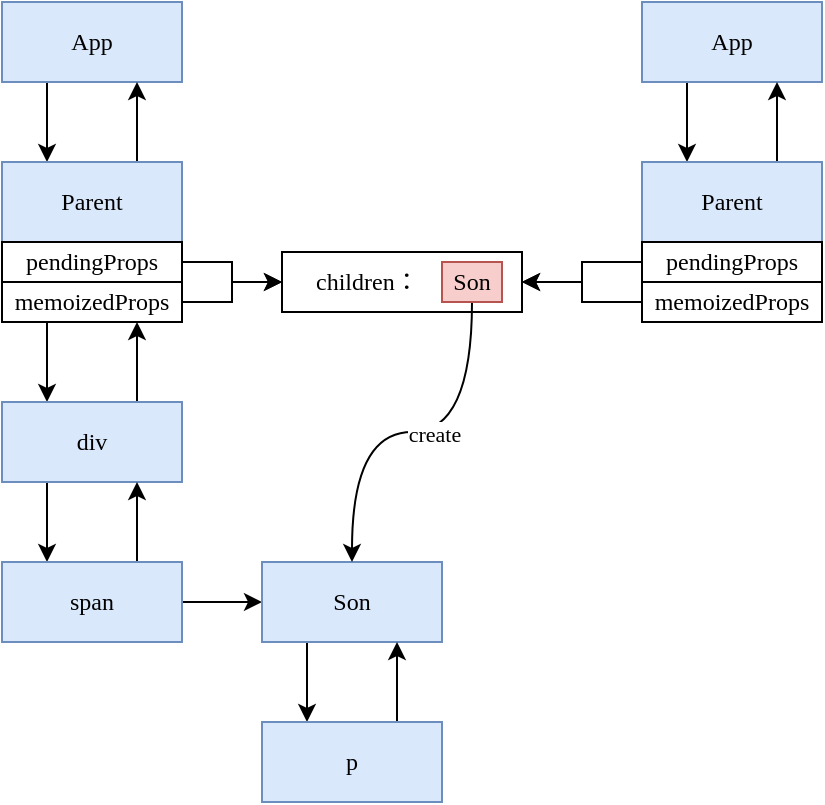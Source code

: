 <mxfile version="14.2.4" type="embed">
    <diagram id="UGyoffJLYDz44e76maz6" name="第 1 页">
        <mxGraphModel dx="164" dy="373" grid="1" gridSize="10" guides="1" tooltips="1" connect="1" arrows="1" fold="1" page="1" pageScale="1" pageWidth="827" pageHeight="1169" math="0" shadow="0">
            <root>
                <mxCell id="0"/>
                <mxCell id="1" parent="0"/>
                <mxCell id="D8hOmeCMNjnSMBlBtHZv-15" style="edgeStyle=orthogonalEdgeStyle;orthogonalLoop=1;jettySize=auto;html=1;exitX=0.25;exitY=1;exitDx=0;exitDy=0;entryX=0.25;entryY=0;entryDx=0;entryDy=0;rounded=0;fontFamily=Comic Sans MS;" parent="1" source="D8hOmeCMNjnSMBlBtHZv-1" target="D8hOmeCMNjnSMBlBtHZv-2" edge="1">
                    <mxGeometry relative="1" as="geometry"/>
                </mxCell>
                <mxCell id="D8hOmeCMNjnSMBlBtHZv-1" value="App" style="rounded=0;whiteSpace=wrap;html=1;fillColor=#dae8fc;strokeColor=#6c8ebf;fontFamily=Comic Sans MS;" parent="1" vertex="1">
                    <mxGeometry x="240" y="200" width="90" height="40" as="geometry"/>
                </mxCell>
                <mxCell id="D8hOmeCMNjnSMBlBtHZv-16" style="edgeStyle=orthogonalEdgeStyle;rounded=0;orthogonalLoop=1;jettySize=auto;html=1;exitX=0.75;exitY=0;exitDx=0;exitDy=0;entryX=0.75;entryY=1;entryDx=0;entryDy=0;fontFamily=Comic Sans MS;" parent="1" source="D8hOmeCMNjnSMBlBtHZv-2" target="D8hOmeCMNjnSMBlBtHZv-1" edge="1">
                    <mxGeometry relative="1" as="geometry"/>
                </mxCell>
                <mxCell id="D8hOmeCMNjnSMBlBtHZv-2" value="Parent" style="rounded=0;whiteSpace=wrap;html=1;fillColor=#dae8fc;strokeColor=#6c8ebf;fontFamily=Comic Sans MS;" parent="1" vertex="1">
                    <mxGeometry x="240" y="280" width="90" height="40" as="geometry"/>
                </mxCell>
                <mxCell id="D8hOmeCMNjnSMBlBtHZv-28" style="edgeStyle=orthogonalEdgeStyle;rounded=0;orthogonalLoop=1;jettySize=auto;html=1;exitX=1;exitY=0.5;exitDx=0;exitDy=0;entryX=0;entryY=0.5;entryDx=0;entryDy=0;fontFamily=Comic Sans MS;" parent="1" source="D8hOmeCMNjnSMBlBtHZv-3" target="D8hOmeCMNjnSMBlBtHZv-27" edge="1">
                    <mxGeometry relative="1" as="geometry"/>
                </mxCell>
                <mxCell id="D8hOmeCMNjnSMBlBtHZv-3" value="pendingProps" style="rounded=0;whiteSpace=wrap;html=1;fontFamily=Comic Sans MS;" parent="1" vertex="1">
                    <mxGeometry x="240" y="320" width="90" height="20" as="geometry"/>
                </mxCell>
                <mxCell id="D8hOmeCMNjnSMBlBtHZv-17" style="edgeStyle=orthogonalEdgeStyle;rounded=0;orthogonalLoop=1;jettySize=auto;html=1;exitX=0.25;exitY=1;exitDx=0;exitDy=0;entryX=0.25;entryY=0;entryDx=0;entryDy=0;fontFamily=Comic Sans MS;" parent="1" source="D8hOmeCMNjnSMBlBtHZv-6" target="D8hOmeCMNjnSMBlBtHZv-10" edge="1">
                    <mxGeometry relative="1" as="geometry"/>
                </mxCell>
                <mxCell id="D8hOmeCMNjnSMBlBtHZv-29" style="edgeStyle=orthogonalEdgeStyle;rounded=0;orthogonalLoop=1;jettySize=auto;html=1;exitX=1;exitY=0.5;exitDx=0;exitDy=0;entryX=0;entryY=0.5;entryDx=0;entryDy=0;fontFamily=Comic Sans MS;" parent="1" source="D8hOmeCMNjnSMBlBtHZv-6" target="D8hOmeCMNjnSMBlBtHZv-27" edge="1">
                    <mxGeometry relative="1" as="geometry"/>
                </mxCell>
                <mxCell id="D8hOmeCMNjnSMBlBtHZv-6" value="memoizedProps" style="rounded=0;whiteSpace=wrap;html=1;fontFamily=Comic Sans MS;" parent="1" vertex="1">
                    <mxGeometry x="240" y="340" width="90" height="20" as="geometry"/>
                </mxCell>
                <mxCell id="D8hOmeCMNjnSMBlBtHZv-18" style="edgeStyle=orthogonalEdgeStyle;rounded=0;orthogonalLoop=1;jettySize=auto;html=1;exitX=0.75;exitY=0;exitDx=0;exitDy=0;entryX=0.75;entryY=1;entryDx=0;entryDy=0;fontFamily=Comic Sans MS;" parent="1" source="D8hOmeCMNjnSMBlBtHZv-10" target="D8hOmeCMNjnSMBlBtHZv-6" edge="1">
                    <mxGeometry relative="1" as="geometry"/>
                </mxCell>
                <mxCell id="D8hOmeCMNjnSMBlBtHZv-19" style="edgeStyle=orthogonalEdgeStyle;rounded=0;orthogonalLoop=1;jettySize=auto;html=1;exitX=0.25;exitY=1;exitDx=0;exitDy=0;entryX=0.25;entryY=0;entryDx=0;entryDy=0;fontFamily=Comic Sans MS;" parent="1" source="D8hOmeCMNjnSMBlBtHZv-10" target="D8hOmeCMNjnSMBlBtHZv-11" edge="1">
                    <mxGeometry relative="1" as="geometry"/>
                </mxCell>
                <mxCell id="D8hOmeCMNjnSMBlBtHZv-10" value="div" style="rounded=0;whiteSpace=wrap;html=1;fillColor=#dae8fc;strokeColor=#6c8ebf;fontFamily=Comic Sans MS;" parent="1" vertex="1">
                    <mxGeometry x="240" y="400" width="90" height="40" as="geometry"/>
                </mxCell>
                <mxCell id="D8hOmeCMNjnSMBlBtHZv-21" style="edgeStyle=orthogonalEdgeStyle;rounded=0;orthogonalLoop=1;jettySize=auto;html=1;exitX=0.75;exitY=0;exitDx=0;exitDy=0;entryX=0.75;entryY=1;entryDx=0;entryDy=0;fontFamily=Comic Sans MS;" parent="1" source="D8hOmeCMNjnSMBlBtHZv-11" target="D8hOmeCMNjnSMBlBtHZv-10" edge="1">
                    <mxGeometry relative="1" as="geometry"/>
                </mxCell>
                <mxCell id="D8hOmeCMNjnSMBlBtHZv-22" style="edgeStyle=orthogonalEdgeStyle;rounded=0;orthogonalLoop=1;jettySize=auto;html=1;exitX=1;exitY=0.5;exitDx=0;exitDy=0;entryX=0;entryY=0.5;entryDx=0;entryDy=0;fontFamily=Comic Sans MS;" parent="1" source="D8hOmeCMNjnSMBlBtHZv-11" target="D8hOmeCMNjnSMBlBtHZv-12" edge="1">
                    <mxGeometry relative="1" as="geometry"/>
                </mxCell>
                <mxCell id="D8hOmeCMNjnSMBlBtHZv-11" value="span" style="rounded=0;whiteSpace=wrap;html=1;fillColor=#dae8fc;strokeColor=#6c8ebf;fontFamily=Comic Sans MS;" parent="1" vertex="1">
                    <mxGeometry x="240" y="480" width="90" height="40" as="geometry"/>
                </mxCell>
                <mxCell id="D8hOmeCMNjnSMBlBtHZv-23" style="edgeStyle=orthogonalEdgeStyle;rounded=0;orthogonalLoop=1;jettySize=auto;html=1;exitX=0.25;exitY=1;exitDx=0;exitDy=0;entryX=0.25;entryY=0;entryDx=0;entryDy=0;fontFamily=Comic Sans MS;" parent="1" source="D8hOmeCMNjnSMBlBtHZv-12" target="D8hOmeCMNjnSMBlBtHZv-13" edge="1">
                    <mxGeometry relative="1" as="geometry"/>
                </mxCell>
                <mxCell id="D8hOmeCMNjnSMBlBtHZv-12" value="Son" style="rounded=0;whiteSpace=wrap;html=1;fillColor=#dae8fc;strokeColor=#6c8ebf;fontFamily=Comic Sans MS;" parent="1" vertex="1">
                    <mxGeometry x="370" y="480" width="90" height="40" as="geometry"/>
                </mxCell>
                <mxCell id="D8hOmeCMNjnSMBlBtHZv-24" style="edgeStyle=orthogonalEdgeStyle;rounded=0;orthogonalLoop=1;jettySize=auto;html=1;exitX=0.75;exitY=0;exitDx=0;exitDy=0;entryX=0.75;entryY=1;entryDx=0;entryDy=0;fontFamily=Comic Sans MS;" parent="1" source="D8hOmeCMNjnSMBlBtHZv-13" target="D8hOmeCMNjnSMBlBtHZv-12" edge="1">
                    <mxGeometry relative="1" as="geometry"/>
                </mxCell>
                <mxCell id="D8hOmeCMNjnSMBlBtHZv-13" value="p" style="rounded=0;whiteSpace=wrap;html=1;fillColor=#dae8fc;strokeColor=#6c8ebf;fontFamily=Comic Sans MS;" parent="1" vertex="1">
                    <mxGeometry x="370" y="560" width="90" height="40" as="geometry"/>
                </mxCell>
                <mxCell id="D8hOmeCMNjnSMBlBtHZv-27" value="&amp;nbsp; &amp;nbsp; &amp;nbsp;children：&amp;nbsp;" style="rounded=0;whiteSpace=wrap;html=1;fontFamily=Comic Sans MS;align=left;" parent="1" vertex="1">
                    <mxGeometry x="380" y="325" width="120" height="30" as="geometry"/>
                </mxCell>
                <mxCell id="D8hOmeCMNjnSMBlBtHZv-42" style="edgeStyle=orthogonalEdgeStyle;rounded=0;orthogonalLoop=1;jettySize=auto;html=1;exitX=0.25;exitY=1;exitDx=0;exitDy=0;fontFamily=Comic Sans MS;entryX=0.25;entryY=0;entryDx=0;entryDy=0;" parent="1" source="D8hOmeCMNjnSMBlBtHZv-31" target="D8hOmeCMNjnSMBlBtHZv-36" edge="1">
                    <mxGeometry relative="1" as="geometry"/>
                </mxCell>
                <mxCell id="D8hOmeCMNjnSMBlBtHZv-31" value="App" style="rounded=0;whiteSpace=wrap;html=1;fillColor=#dae8fc;strokeColor=#6c8ebf;fontFamily=Comic Sans MS;" parent="1" vertex="1">
                    <mxGeometry x="560" y="200" width="90" height="40" as="geometry"/>
                </mxCell>
                <mxCell id="D8hOmeCMNjnSMBlBtHZv-43" style="edgeStyle=orthogonalEdgeStyle;rounded=0;orthogonalLoop=1;jettySize=auto;html=1;exitX=0.75;exitY=0;exitDx=0;exitDy=0;entryX=0.75;entryY=1;entryDx=0;entryDy=0;fontFamily=Comic Sans MS;" parent="1" source="D8hOmeCMNjnSMBlBtHZv-36" target="D8hOmeCMNjnSMBlBtHZv-31" edge="1">
                    <mxGeometry relative="1" as="geometry"/>
                </mxCell>
                <mxCell id="D8hOmeCMNjnSMBlBtHZv-36" value="Parent" style="rounded=0;whiteSpace=wrap;html=1;fillColor=#dae8fc;strokeColor=#6c8ebf;fontFamily=Comic Sans MS;" parent="1" vertex="1">
                    <mxGeometry x="560" y="280" width="90" height="40" as="geometry"/>
                </mxCell>
                <mxCell id="3Atqfvq7B1O8BmZVOndW-1" style="edgeStyle=orthogonalEdgeStyle;curved=1;orthogonalLoop=1;jettySize=auto;html=1;exitX=0.5;exitY=1;exitDx=0;exitDy=0;fontFamily=Comic Sans MS;" parent="1" source="D8hOmeCMNjnSMBlBtHZv-37" target="D8hOmeCMNjnSMBlBtHZv-12" edge="1">
                    <mxGeometry relative="1" as="geometry"/>
                </mxCell>
                <mxCell id="3Atqfvq7B1O8BmZVOndW-2" value="create" style="edgeLabel;html=1;align=center;verticalAlign=middle;resizable=0;points=[];fontFamily=Comic Sans MS;" parent="3Atqfvq7B1O8BmZVOndW-1" vertex="1" connectable="0">
                    <mxGeometry x="-0.116" y="1" relative="1" as="geometry">
                        <mxPoint as="offset"/>
                    </mxGeometry>
                </mxCell>
                <mxCell id="D8hOmeCMNjnSMBlBtHZv-37" value="Son" style="rounded=0;whiteSpace=wrap;html=1;fillColor=#f8cecc;strokeColor=#b85450;fontFamily=Comic Sans MS;" parent="1" vertex="1">
                    <mxGeometry x="460" y="330" width="30" height="20" as="geometry"/>
                </mxCell>
                <mxCell id="D8hOmeCMNjnSMBlBtHZv-40" style="edgeStyle=orthogonalEdgeStyle;rounded=0;orthogonalLoop=1;jettySize=auto;html=1;exitX=0;exitY=0.5;exitDx=0;exitDy=0;entryX=1;entryY=0.5;entryDx=0;entryDy=0;fontFamily=Comic Sans MS;" parent="1" source="D8hOmeCMNjnSMBlBtHZv-38" target="D8hOmeCMNjnSMBlBtHZv-27" edge="1">
                    <mxGeometry relative="1" as="geometry"/>
                </mxCell>
                <mxCell id="D8hOmeCMNjnSMBlBtHZv-38" value="pendingProps" style="rounded=0;whiteSpace=wrap;html=1;fontFamily=Comic Sans MS;" parent="1" vertex="1">
                    <mxGeometry x="560" y="320" width="90" height="20" as="geometry"/>
                </mxCell>
                <mxCell id="D8hOmeCMNjnSMBlBtHZv-41" style="edgeStyle=orthogonalEdgeStyle;rounded=0;orthogonalLoop=1;jettySize=auto;html=1;exitX=0;exitY=0.25;exitDx=0;exitDy=0;fontFamily=Comic Sans MS;" parent="1" source="D8hOmeCMNjnSMBlBtHZv-39" edge="1">
                    <mxGeometry relative="1" as="geometry">
                        <mxPoint x="500" y="340" as="targetPoint"/>
                        <Array as="points">
                            <mxPoint x="560" y="350"/>
                            <mxPoint x="530" y="350"/>
                            <mxPoint x="530" y="340"/>
                        </Array>
                    </mxGeometry>
                </mxCell>
                <mxCell id="D8hOmeCMNjnSMBlBtHZv-39" value="memoizedProps" style="rounded=0;whiteSpace=wrap;html=1;fontFamily=Comic Sans MS;" parent="1" vertex="1">
                    <mxGeometry x="560" y="340" width="90" height="20" as="geometry"/>
                </mxCell>
            </root>
        </mxGraphModel>
    </diagram>
</mxfile>